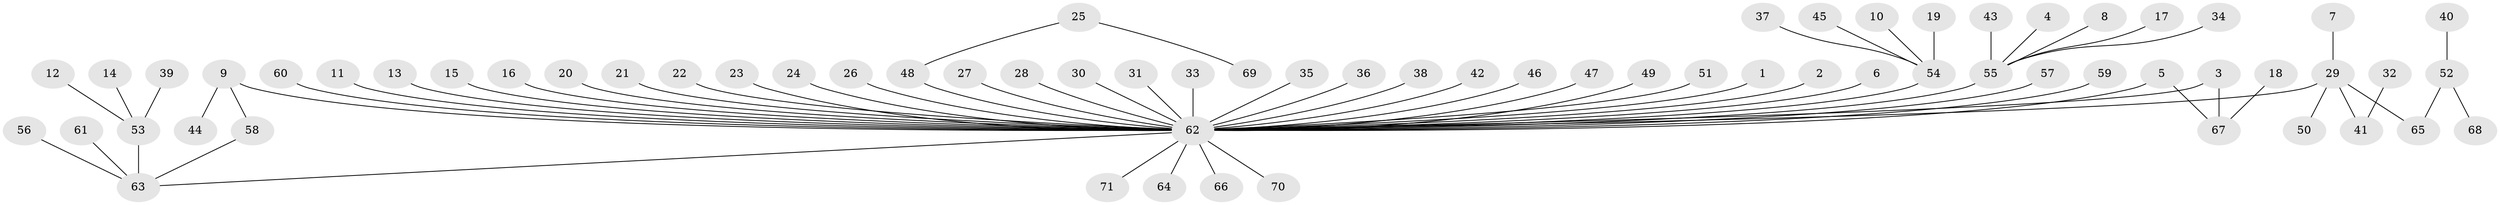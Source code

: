 // original degree distribution, {7: 0.007042253521126761, 44: 0.007042253521126761, 1: 0.6619718309859155, 8: 0.014084507042253521, 9: 0.007042253521126761, 2: 0.176056338028169, 6: 0.014084507042253521, 4: 0.04225352112676056, 3: 0.07042253521126761}
// Generated by graph-tools (version 1.1) at 2025/36/03/04/25 23:36:47]
// undirected, 71 vertices, 72 edges
graph export_dot {
  node [color=gray90,style=filled];
  1;
  2;
  3;
  4;
  5;
  6;
  7;
  8;
  9;
  10;
  11;
  12;
  13;
  14;
  15;
  16;
  17;
  18;
  19;
  20;
  21;
  22;
  23;
  24;
  25;
  26;
  27;
  28;
  29;
  30;
  31;
  32;
  33;
  34;
  35;
  36;
  37;
  38;
  39;
  40;
  41;
  42;
  43;
  44;
  45;
  46;
  47;
  48;
  49;
  50;
  51;
  52;
  53;
  54;
  55;
  56;
  57;
  58;
  59;
  60;
  61;
  62;
  63;
  64;
  65;
  66;
  67;
  68;
  69;
  70;
  71;
  1 -- 62 [weight=1.0];
  2 -- 62 [weight=1.0];
  3 -- 62 [weight=1.0];
  3 -- 67 [weight=1.0];
  4 -- 55 [weight=1.0];
  5 -- 62 [weight=1.0];
  5 -- 67 [weight=1.0];
  6 -- 62 [weight=1.0];
  7 -- 29 [weight=1.0];
  8 -- 55 [weight=1.0];
  9 -- 44 [weight=1.0];
  9 -- 58 [weight=1.0];
  9 -- 62 [weight=1.0];
  10 -- 54 [weight=1.0];
  11 -- 62 [weight=1.0];
  12 -- 53 [weight=1.0];
  13 -- 62 [weight=1.0];
  14 -- 53 [weight=1.0];
  15 -- 62 [weight=1.0];
  16 -- 62 [weight=1.0];
  17 -- 55 [weight=1.0];
  18 -- 67 [weight=1.0];
  19 -- 54 [weight=1.0];
  20 -- 62 [weight=1.0];
  21 -- 62 [weight=1.0];
  22 -- 62 [weight=1.0];
  23 -- 62 [weight=1.0];
  24 -- 62 [weight=1.0];
  25 -- 48 [weight=1.0];
  25 -- 69 [weight=1.0];
  26 -- 62 [weight=1.0];
  27 -- 62 [weight=1.0];
  28 -- 62 [weight=1.0];
  29 -- 41 [weight=1.0];
  29 -- 50 [weight=1.0];
  29 -- 62 [weight=1.0];
  29 -- 65 [weight=1.0];
  30 -- 62 [weight=1.0];
  31 -- 62 [weight=1.0];
  32 -- 41 [weight=1.0];
  33 -- 62 [weight=1.0];
  34 -- 55 [weight=1.0];
  35 -- 62 [weight=1.0];
  36 -- 62 [weight=1.0];
  37 -- 54 [weight=1.0];
  38 -- 62 [weight=1.0];
  39 -- 53 [weight=1.0];
  40 -- 52 [weight=1.0];
  42 -- 62 [weight=1.0];
  43 -- 55 [weight=1.0];
  45 -- 54 [weight=1.0];
  46 -- 62 [weight=1.0];
  47 -- 62 [weight=1.0];
  48 -- 62 [weight=1.0];
  49 -- 62 [weight=1.0];
  51 -- 62 [weight=1.0];
  52 -- 65 [weight=1.0];
  52 -- 68 [weight=1.0];
  53 -- 63 [weight=1.0];
  54 -- 62 [weight=1.0];
  55 -- 62 [weight=1.0];
  56 -- 63 [weight=1.0];
  57 -- 62 [weight=1.0];
  58 -- 63 [weight=1.0];
  59 -- 62 [weight=1.0];
  60 -- 62 [weight=1.0];
  61 -- 63 [weight=1.0];
  62 -- 63 [weight=1.0];
  62 -- 64 [weight=1.0];
  62 -- 66 [weight=1.0];
  62 -- 70 [weight=1.0];
  62 -- 71 [weight=1.0];
}
